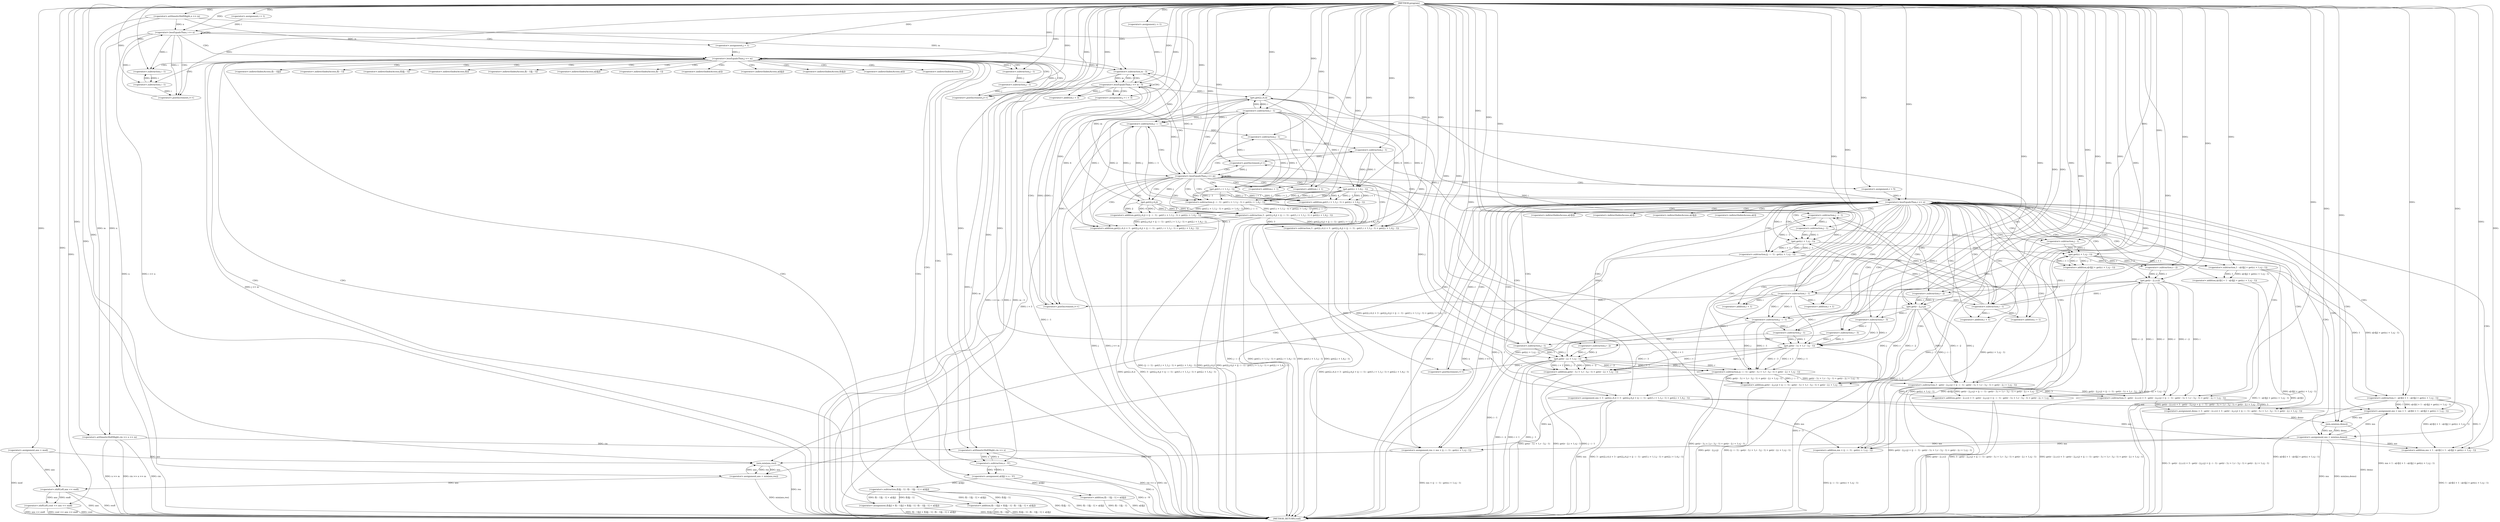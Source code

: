 digraph "program" {  
"1000146" [label = "(METHOD,program)" ]
"1000428" [label = "(METHOD_RETURN,void)" ]
"1000148" [label = "(<operator>.arithmeticShiftRight,cin >> n >> m)" ]
"1000226" [label = "(<operator>.assignment,ans = mod)" ]
"1000423" [label = "(<operator>.shiftLeft,cout << ans << endl)" ]
"1000155" [label = "(<operator>.assignment,i = 1)" ]
"1000158" [label = "(<operator>.lessEqualsThan,i <= n)" ]
"1000161" [label = "(<operator>.postIncrement,i++)" ]
"1000231" [label = "(<operator>.assignment,i = 1)" ]
"1000234" [label = "(<operator>.lessEqualsThan,i <= m - 3)" ]
"1000239" [label = "(<operator>.postIncrement,i++)" ]
"1000150" [label = "(<operator>.arithmeticShiftRight,n >> m)" ]
"1000425" [label = "(<operator>.shiftLeft,ans << endl)" ]
"1000166" [label = "(<operator>.assignment,j = 1)" ]
"1000169" [label = "(<operator>.lessEqualsThan,j <= m)" ]
"1000172" [label = "(<operator>.postIncrement,j++)" ]
"1000236" [label = "(<operator>.subtraction,m - 3)" ]
"1000244" [label = "(<operator>.assignment,j = i + 3)" ]
"1000249" [label = "(<operator>.lessEqualsThan,j <= m)" ]
"1000252" [label = "(<operator>.postIncrement,j++)" ]
"1000176" [label = "(<operator>.arithmeticShiftRight,cin >> x)" ]
"1000179" [label = "(<operator>.assignment,a[i][j] = x - '0')" ]
"1000188" [label = "(<operator>.assignment,f[i][j] = f[i - 1][j] + f[i][j - 1] - f[i - 1][j - 1] + a[i][j])" ]
"1000256" [label = "(<operator>.assignment,mn = 3 - get(2,i,4,i) + 3 - get(2,j,4,j) + (j - i - 1) - get(1,i + 1,1,j - 1) + get(2,i + 1,4,j - 1))" ]
"1000246" [label = "(<operator>.addition,i + 3)" ]
"1000301" [label = "(<operator>.assignment,r = 5)" ]
"1000304" [label = "(<operator>.lessEqualsThan,r <= n)" ]
"1000307" [label = "(<operator>.postIncrement,r++)" ]
"1000185" [label = "(<operator>.subtraction,x - '0')" ]
"1000194" [label = "(<operator>.addition,f[i - 1][j] + f[i][j - 1] - f[i - 1][j - 1] + a[i][j])" ]
"1000258" [label = "(<operator>.subtraction,3 - get(2,i,4,i) + 3 - get(2,j,4,j) + (j - i - 1) - get(1,i + 1,1,j - 1) + get(2,i + 1,4,j - 1))" ]
"1000311" [label = "(<operator>.assignment,res = mn + (j - i - 1) - get(r,i + 1,r,j - 1))" ]
"1000330" [label = "(<operator>.assignment,ans = min(ans,res))" ]
"1000335" [label = "(<operator>.assignment,mn = mn + 1 - a[r][i] + 1 - a[r][j] + get(r,i + 1,r,j - 1))" ]
"1000365" [label = "(<operator>.assignment,demo = 3 - get(r - 2,i,r,i) + 3 - get(r - 2,j,r,j) + (j - i - 1) - get(r - 3,i + 1,r - 3,j - 1) + get(r - 2,i + 1,r,j - 1))" ]
"1000418" [label = "(<operator>.assignment,mn = min(mn,demo))" ]
"1000202" [label = "(<operator>.subtraction,f[i][j - 1] - f[i - 1][j - 1] + a[i][j])" ]
"1000260" [label = "(<operator>.addition,get(2,i,4,i) + 3 - get(2,j,4,j) + (j - i - 1) - get(1,i + 1,1,j - 1) + get(2,i + 1,4,j - 1))" ]
"1000210" [label = "(<operator>.addition,f[i - 1][j - 1] + a[i][j])" ]
"1000261" [label = "(get,get(2,i,4,i))" ]
"1000266" [label = "(<operator>.subtraction,3 - get(2,j,4,j) + (j - i - 1) - get(1,i + 1,1,j - 1) + get(2,i + 1,4,j - 1))" ]
"1000313" [label = "(<operator>.addition,mn + (j - i - 1) - get(r,i + 1,r,j - 1))" ]
"1000332" [label = "(min,min(ans,res))" ]
"1000337" [label = "(<operator>.addition,mn + 1 - a[r][i] + 1 - a[r][j] + get(r,i + 1,r,j - 1))" ]
"1000367" [label = "(<operator>.subtraction,3 - get(r - 2,i,r,i) + 3 - get(r - 2,j,r,j) + (j - i - 1) - get(r - 3,i + 1,r - 3,j - 1) + get(r - 2,i + 1,r,j - 1))" ]
"1000420" [label = "(min,min(mn,demo))" ]
"1000198" [label = "(<operator>.subtraction,i - 1)" ]
"1000207" [label = "(<operator>.subtraction,j - 1)" ]
"1000268" [label = "(<operator>.addition,get(2,j,4,j) + (j - i - 1) - get(1,i + 1,1,j - 1) + get(2,i + 1,4,j - 1))" ]
"1000315" [label = "(<operator>.subtraction,(j - i - 1) - get(r,i + 1,r,j - 1))" ]
"1000339" [label = "(<operator>.subtraction,1 - a[r][i] + 1 - a[r][j] + get(r,i + 1,r,j - 1))" ]
"1000369" [label = "(<operator>.addition,get(r - 2,i,r,i) + 3 - get(r - 2,j,r,j) + (j - i - 1) - get(r - 3,i + 1,r - 3,j - 1) + get(r - 2,i + 1,r,j - 1))" ]
"1000217" [label = "(<operator>.subtraction,j - 1)" ]
"1000269" [label = "(get,get(2,j,4,j))" ]
"1000274" [label = "(<operator>.subtraction,(j - i - 1) - get(1,i + 1,1,j - 1) + get(2,i + 1,4,j - 1))" ]
"1000316" [label = "(<operator>.subtraction,j - i - 1)" ]
"1000321" [label = "(get,get(r,i + 1,r,j - 1))" ]
"1000341" [label = "(<operator>.addition,a[r][i] + 1 - a[r][j] + get(r,i + 1,r,j - 1))" ]
"1000370" [label = "(get,get(r - 2,i,r,i))" ]
"1000377" [label = "(<operator>.subtraction,3 - get(r - 2,j,r,j) + (j - i - 1) - get(r - 3,i + 1,r - 3,j - 1) + get(r - 2,i + 1,r,j - 1))" ]
"1000214" [label = "(<operator>.subtraction,i - 1)" ]
"1000275" [label = "(<operator>.subtraction,j - i - 1)" ]
"1000280" [label = "(<operator>.addition,get(1,i + 1,1,j - 1) + get(2,i + 1,4,j - 1))" ]
"1000318" [label = "(<operator>.subtraction,i - 1)" ]
"1000323" [label = "(<operator>.addition,i + 1)" ]
"1000327" [label = "(<operator>.subtraction,j - 1)" ]
"1000347" [label = "(<operator>.subtraction,1 - a[r][j] + get(r,i + 1,r,j - 1))" ]
"1000371" [label = "(<operator>.subtraction,r - 2)" ]
"1000379" [label = "(<operator>.addition,get(r - 2,j,r,j) + (j - i - 1) - get(r - 3,i + 1,r - 3,j - 1) + get(r - 2,i + 1,r,j - 1))" ]
"1000277" [label = "(<operator>.subtraction,i - 1)" ]
"1000281" [label = "(get,get(1,i + 1,1,j - 1))" ]
"1000290" [label = "(get,get(2,i + 1,4,j - 1))" ]
"1000349" [label = "(<operator>.addition,a[r][j] + get(r,i + 1,r,j - 1))" ]
"1000380" [label = "(get,get(r - 2,j,r,j))" ]
"1000387" [label = "(<operator>.subtraction,(j - i - 1) - get(r - 3,i + 1,r - 3,j - 1) + get(r - 2,i + 1,r,j - 1))" ]
"1000283" [label = "(<operator>.addition,i + 1)" ]
"1000287" [label = "(<operator>.subtraction,j - 1)" ]
"1000292" [label = "(<operator>.addition,i + 1)" ]
"1000296" [label = "(<operator>.subtraction,j - 1)" ]
"1000355" [label = "(get,get(r,i + 1,r,j - 1))" ]
"1000381" [label = "(<operator>.subtraction,r - 2)" ]
"1000388" [label = "(<operator>.subtraction,j - i - 1)" ]
"1000393" [label = "(<operator>.addition,get(r - 3,i + 1,r - 3,j - 1) + get(r - 2,i + 1,r,j - 1))" ]
"1000357" [label = "(<operator>.addition,i + 1)" ]
"1000361" [label = "(<operator>.subtraction,j - 1)" ]
"1000390" [label = "(<operator>.subtraction,i - 1)" ]
"1000394" [label = "(get,get(r - 3,i + 1,r - 3,j - 1))" ]
"1000407" [label = "(get,get(r - 2,i + 1,r,j - 1))" ]
"1000395" [label = "(<operator>.subtraction,r - 3)" ]
"1000398" [label = "(<operator>.addition,i + 1)" ]
"1000401" [label = "(<operator>.subtraction,r - 3)" ]
"1000404" [label = "(<operator>.subtraction,j - 1)" ]
"1000408" [label = "(<operator>.subtraction,r - 2)" ]
"1000411" [label = "(<operator>.addition,i + 1)" ]
"1000415" [label = "(<operator>.subtraction,j - 1)" ]
"1000180" [label = "(<operator>.indirectIndexAccess,a[i][j])" ]
"1000189" [label = "(<operator>.indirectIndexAccess,f[i][j])" ]
"1000181" [label = "(<operator>.indirectIndexAccess,a[i])" ]
"1000190" [label = "(<operator>.indirectIndexAccess,f[i])" ]
"1000195" [label = "(<operator>.indirectIndexAccess,f[i - 1][j])" ]
"1000196" [label = "(<operator>.indirectIndexAccess,f[i - 1])" ]
"1000203" [label = "(<operator>.indirectIndexAccess,f[i][j - 1])" ]
"1000204" [label = "(<operator>.indirectIndexAccess,f[i])" ]
"1000211" [label = "(<operator>.indirectIndexAccess,f[i - 1][j - 1])" ]
"1000220" [label = "(<operator>.indirectIndexAccess,a[i][j])" ]
"1000212" [label = "(<operator>.indirectIndexAccess,f[i - 1])" ]
"1000221" [label = "(<operator>.indirectIndexAccess,a[i])" ]
"1000342" [label = "(<operator>.indirectIndexAccess,a[r][i])" ]
"1000343" [label = "(<operator>.indirectIndexAccess,a[r])" ]
"1000350" [label = "(<operator>.indirectIndexAccess,a[r][j])" ]
"1000351" [label = "(<operator>.indirectIndexAccess,a[r])" ]
  "1000148" -> "1000428"  [ label = "DDG: cin"] 
  "1000148" -> "1000428"  [ label = "DDG: n >> m"] 
  "1000148" -> "1000428"  [ label = "DDG: cin >> n >> m"] 
  "1000158" -> "1000428"  [ label = "DDG: n"] 
  "1000158" -> "1000428"  [ label = "DDG: i <= n"] 
  "1000234" -> "1000428"  [ label = "DDG: i"] 
  "1000236" -> "1000428"  [ label = "DDG: m"] 
  "1000234" -> "1000428"  [ label = "DDG: m - 3"] 
  "1000234" -> "1000428"  [ label = "DDG: i <= m - 3"] 
  "1000425" -> "1000428"  [ label = "DDG: ans"] 
  "1000423" -> "1000428"  [ label = "DDG: ans << endl"] 
  "1000423" -> "1000428"  [ label = "DDG: cout << ans << endl"] 
  "1000244" -> "1000428"  [ label = "DDG: i + 3"] 
  "1000249" -> "1000428"  [ label = "DDG: j"] 
  "1000249" -> "1000428"  [ label = "DDG: j <= m"] 
  "1000256" -> "1000428"  [ label = "DDG: mn"] 
  "1000260" -> "1000428"  [ label = "DDG: get(2,i,4,i)"] 
  "1000268" -> "1000428"  [ label = "DDG: get(2,j,4,j)"] 
  "1000275" -> "1000428"  [ label = "DDG: i - 1"] 
  "1000274" -> "1000428"  [ label = "DDG: j - i - 1"] 
  "1000280" -> "1000428"  [ label = "DDG: get(1,i + 1,1,j - 1)"] 
  "1000290" -> "1000428"  [ label = "DDG: i + 1"] 
  "1000290" -> "1000428"  [ label = "DDG: j - 1"] 
  "1000280" -> "1000428"  [ label = "DDG: get(2,i + 1,4,j - 1)"] 
  "1000274" -> "1000428"  [ label = "DDG: get(1,i + 1,1,j - 1) + get(2,i + 1,4,j - 1)"] 
  "1000268" -> "1000428"  [ label = "DDG: (j - i - 1) - get(1,i + 1,1,j - 1) + get(2,i + 1,4,j - 1)"] 
  "1000266" -> "1000428"  [ label = "DDG: get(2,j,4,j) + (j - i - 1) - get(1,i + 1,1,j - 1) + get(2,i + 1,4,j - 1)"] 
  "1000260" -> "1000428"  [ label = "DDG: 3 - get(2,j,4,j) + (j - i - 1) - get(1,i + 1,1,j - 1) + get(2,i + 1,4,j - 1)"] 
  "1000258" -> "1000428"  [ label = "DDG: get(2,i,4,i) + 3 - get(2,j,4,j) + (j - i - 1) - get(1,i + 1,1,j - 1) + get(2,i + 1,4,j - 1)"] 
  "1000256" -> "1000428"  [ label = "DDG: 3 - get(2,i,4,i) + 3 - get(2,j,4,j) + (j - i - 1) - get(1,i + 1,1,j - 1) + get(2,i + 1,4,j - 1)"] 
  "1000304" -> "1000428"  [ label = "DDG: r"] 
  "1000304" -> "1000428"  [ label = "DDG: n"] 
  "1000304" -> "1000428"  [ label = "DDG: r <= n"] 
  "1000313" -> "1000428"  [ label = "DDG: (j - i - 1) - get(r,i + 1,r,j - 1)"] 
  "1000311" -> "1000428"  [ label = "DDG: mn + (j - i - 1) - get(r,i + 1,r,j - 1)"] 
  "1000332" -> "1000428"  [ label = "DDG: res"] 
  "1000330" -> "1000428"  [ label = "DDG: min(ans,res)"] 
  "1000341" -> "1000428"  [ label = "DDG: a[r][i]"] 
  "1000349" -> "1000428"  [ label = "DDG: a[r][j]"] 
  "1000349" -> "1000428"  [ label = "DDG: get(r,i + 1,r,j - 1)"] 
  "1000347" -> "1000428"  [ label = "DDG: a[r][j] + get(r,i + 1,r,j - 1)"] 
  "1000341" -> "1000428"  [ label = "DDG: 1 - a[r][j] + get(r,i + 1,r,j - 1)"] 
  "1000339" -> "1000428"  [ label = "DDG: a[r][i] + 1 - a[r][j] + get(r,i + 1,r,j - 1)"] 
  "1000337" -> "1000428"  [ label = "DDG: 1 - a[r][i] + 1 - a[r][j] + get(r,i + 1,r,j - 1)"] 
  "1000335" -> "1000428"  [ label = "DDG: mn + 1 - a[r][i] + 1 - a[r][j] + get(r,i + 1,r,j - 1)"] 
  "1000369" -> "1000428"  [ label = "DDG: get(r - 2,i,r,i)"] 
  "1000379" -> "1000428"  [ label = "DDG: get(r - 2,j,r,j)"] 
  "1000388" -> "1000428"  [ label = "DDG: i - 1"] 
  "1000387" -> "1000428"  [ label = "DDG: j - i - 1"] 
  "1000394" -> "1000428"  [ label = "DDG: r - 3"] 
  "1000393" -> "1000428"  [ label = "DDG: get(r - 3,i + 1,r - 3,j - 1)"] 
  "1000407" -> "1000428"  [ label = "DDG: r - 2"] 
  "1000407" -> "1000428"  [ label = "DDG: i + 1"] 
  "1000407" -> "1000428"  [ label = "DDG: j - 1"] 
  "1000393" -> "1000428"  [ label = "DDG: get(r - 2,i + 1,r,j - 1)"] 
  "1000387" -> "1000428"  [ label = "DDG: get(r - 3,i + 1,r - 3,j - 1) + get(r - 2,i + 1,r,j - 1)"] 
  "1000379" -> "1000428"  [ label = "DDG: (j - i - 1) - get(r - 3,i + 1,r - 3,j - 1) + get(r - 2,i + 1,r,j - 1)"] 
  "1000377" -> "1000428"  [ label = "DDG: get(r - 2,j,r,j) + (j - i - 1) - get(r - 3,i + 1,r - 3,j - 1) + get(r - 2,i + 1,r,j - 1)"] 
  "1000369" -> "1000428"  [ label = "DDG: 3 - get(r - 2,j,r,j) + (j - i - 1) - get(r - 3,i + 1,r - 3,j - 1) + get(r - 2,i + 1,r,j - 1)"] 
  "1000367" -> "1000428"  [ label = "DDG: get(r - 2,i,r,i) + 3 - get(r - 2,j,r,j) + (j - i - 1) - get(r - 3,i + 1,r - 3,j - 1) + get(r - 2,i + 1,r,j - 1)"] 
  "1000365" -> "1000428"  [ label = "DDG: 3 - get(r - 2,i,r,i) + 3 - get(r - 2,j,r,j) + (j - i - 1) - get(r - 3,i + 1,r - 3,j - 1) + get(r - 2,i + 1,r,j - 1)"] 
  "1000418" -> "1000428"  [ label = "DDG: mn"] 
  "1000420" -> "1000428"  [ label = "DDG: demo"] 
  "1000418" -> "1000428"  [ label = "DDG: min(mn,demo)"] 
  "1000169" -> "1000428"  [ label = "DDG: j"] 
  "1000169" -> "1000428"  [ label = "DDG: j <= m"] 
  "1000176" -> "1000428"  [ label = "DDG: cin"] 
  "1000176" -> "1000428"  [ label = "DDG: cin >> x"] 
  "1000185" -> "1000428"  [ label = "DDG: x"] 
  "1000179" -> "1000428"  [ label = "DDG: x - '0'"] 
  "1000188" -> "1000428"  [ label = "DDG: f[i][j]"] 
  "1000194" -> "1000428"  [ label = "DDG: f[i - 1][j]"] 
  "1000202" -> "1000428"  [ label = "DDG: f[i][j - 1]"] 
  "1000210" -> "1000428"  [ label = "DDG: f[i - 1][j - 1]"] 
  "1000210" -> "1000428"  [ label = "DDG: a[i][j]"] 
  "1000202" -> "1000428"  [ label = "DDG: f[i - 1][j - 1] + a[i][j]"] 
  "1000194" -> "1000428"  [ label = "DDG: f[i][j - 1] - f[i - 1][j - 1] + a[i][j]"] 
  "1000188" -> "1000428"  [ label = "DDG: f[i - 1][j] + f[i][j - 1] - f[i - 1][j - 1] + a[i][j]"] 
  "1000226" -> "1000428"  [ label = "DDG: mod"] 
  "1000423" -> "1000428"  [ label = "DDG: cout"] 
  "1000425" -> "1000428"  [ label = "DDG: endl"] 
  "1000146" -> "1000226"  [ label = "DDG: "] 
  "1000146" -> "1000148"  [ label = "DDG: "] 
  "1000150" -> "1000148"  [ label = "DDG: n"] 
  "1000150" -> "1000148"  [ label = "DDG: m"] 
  "1000146" -> "1000155"  [ label = "DDG: "] 
  "1000146" -> "1000231"  [ label = "DDG: "] 
  "1000146" -> "1000423"  [ label = "DDG: "] 
  "1000425" -> "1000423"  [ label = "DDG: ans"] 
  "1000425" -> "1000423"  [ label = "DDG: endl"] 
  "1000146" -> "1000150"  [ label = "DDG: "] 
  "1000155" -> "1000158"  [ label = "DDG: i"] 
  "1000161" -> "1000158"  [ label = "DDG: i"] 
  "1000146" -> "1000158"  [ label = "DDG: "] 
  "1000150" -> "1000158"  [ label = "DDG: n"] 
  "1000158" -> "1000161"  [ label = "DDG: i"] 
  "1000214" -> "1000161"  [ label = "DDG: i"] 
  "1000146" -> "1000161"  [ label = "DDG: "] 
  "1000231" -> "1000234"  [ label = "DDG: i"] 
  "1000239" -> "1000234"  [ label = "DDG: i"] 
  "1000146" -> "1000234"  [ label = "DDG: "] 
  "1000236" -> "1000234"  [ label = "DDG: 3"] 
  "1000236" -> "1000234"  [ label = "DDG: m"] 
  "1000146" -> "1000239"  [ label = "DDG: "] 
  "1000234" -> "1000239"  [ label = "DDG: i"] 
  "1000277" -> "1000239"  [ label = "DDG: i"] 
  "1000390" -> "1000239"  [ label = "DDG: i"] 
  "1000226" -> "1000425"  [ label = "DDG: ans"] 
  "1000330" -> "1000425"  [ label = "DDG: ans"] 
  "1000146" -> "1000425"  [ label = "DDG: "] 
  "1000146" -> "1000166"  [ label = "DDG: "] 
  "1000150" -> "1000236"  [ label = "DDG: m"] 
  "1000249" -> "1000236"  [ label = "DDG: m"] 
  "1000169" -> "1000236"  [ label = "DDG: m"] 
  "1000146" -> "1000236"  [ label = "DDG: "] 
  "1000234" -> "1000244"  [ label = "DDG: i"] 
  "1000146" -> "1000244"  [ label = "DDG: "] 
  "1000166" -> "1000169"  [ label = "DDG: j"] 
  "1000172" -> "1000169"  [ label = "DDG: j"] 
  "1000146" -> "1000169"  [ label = "DDG: "] 
  "1000150" -> "1000169"  [ label = "DDG: m"] 
  "1000217" -> "1000172"  [ label = "DDG: j"] 
  "1000146" -> "1000172"  [ label = "DDG: "] 
  "1000185" -> "1000179"  [ label = "DDG: '0'"] 
  "1000185" -> "1000179"  [ label = "DDG: x"] 
  "1000202" -> "1000188"  [ label = "DDG: f[i - 1][j - 1] + a[i][j]"] 
  "1000202" -> "1000188"  [ label = "DDG: f[i][j - 1]"] 
  "1000244" -> "1000249"  [ label = "DDG: j"] 
  "1000252" -> "1000249"  [ label = "DDG: j"] 
  "1000146" -> "1000249"  [ label = "DDG: "] 
  "1000236" -> "1000249"  [ label = "DDG: m"] 
  "1000296" -> "1000252"  [ label = "DDG: j"] 
  "1000415" -> "1000252"  [ label = "DDG: j"] 
  "1000146" -> "1000252"  [ label = "DDG: "] 
  "1000258" -> "1000256"  [ label = "DDG: get(2,i,4,i) + 3 - get(2,j,4,j) + (j - i - 1) - get(1,i + 1,1,j - 1) + get(2,i + 1,4,j - 1)"] 
  "1000258" -> "1000256"  [ label = "DDG: 3"] 
  "1000148" -> "1000176"  [ label = "DDG: cin"] 
  "1000146" -> "1000176"  [ label = "DDG: "] 
  "1000185" -> "1000176"  [ label = "DDG: x"] 
  "1000234" -> "1000246"  [ label = "DDG: i"] 
  "1000146" -> "1000246"  [ label = "DDG: "] 
  "1000146" -> "1000256"  [ label = "DDG: "] 
  "1000146" -> "1000301"  [ label = "DDG: "] 
  "1000176" -> "1000185"  [ label = "DDG: x"] 
  "1000146" -> "1000185"  [ label = "DDG: "] 
  "1000202" -> "1000194"  [ label = "DDG: f[i - 1][j - 1] + a[i][j]"] 
  "1000202" -> "1000194"  [ label = "DDG: f[i][j - 1]"] 
  "1000146" -> "1000258"  [ label = "DDG: "] 
  "1000261" -> "1000258"  [ label = "DDG: i"] 
  "1000261" -> "1000258"  [ label = "DDG: 2"] 
  "1000261" -> "1000258"  [ label = "DDG: 4"] 
  "1000266" -> "1000258"  [ label = "DDG: 3"] 
  "1000266" -> "1000258"  [ label = "DDG: get(2,j,4,j) + (j - i - 1) - get(1,i + 1,1,j - 1) + get(2,i + 1,4,j - 1)"] 
  "1000301" -> "1000304"  [ label = "DDG: r"] 
  "1000307" -> "1000304"  [ label = "DDG: r"] 
  "1000146" -> "1000304"  [ label = "DDG: "] 
  "1000158" -> "1000304"  [ label = "DDG: n"] 
  "1000407" -> "1000307"  [ label = "DDG: r"] 
  "1000146" -> "1000307"  [ label = "DDG: "] 
  "1000315" -> "1000311"  [ label = "DDG: j - i - 1"] 
  "1000315" -> "1000311"  [ label = "DDG: get(r,i + 1,r,j - 1)"] 
  "1000256" -> "1000311"  [ label = "DDG: mn"] 
  "1000418" -> "1000311"  [ label = "DDG: mn"] 
  "1000146" -> "1000311"  [ label = "DDG: "] 
  "1000332" -> "1000330"  [ label = "DDG: ans"] 
  "1000332" -> "1000330"  [ label = "DDG: res"] 
  "1000339" -> "1000335"  [ label = "DDG: a[r][i] + 1 - a[r][j] + get(r,i + 1,r,j - 1)"] 
  "1000339" -> "1000335"  [ label = "DDG: 1"] 
  "1000146" -> "1000335"  [ label = "DDG: "] 
  "1000256" -> "1000335"  [ label = "DDG: mn"] 
  "1000418" -> "1000335"  [ label = "DDG: mn"] 
  "1000367" -> "1000365"  [ label = "DDG: get(r - 2,i,r,i) + 3 - get(r - 2,j,r,j) + (j - i - 1) - get(r - 3,i + 1,r - 3,j - 1) + get(r - 2,i + 1,r,j - 1)"] 
  "1000367" -> "1000365"  [ label = "DDG: 3"] 
  "1000420" -> "1000418"  [ label = "DDG: demo"] 
  "1000420" -> "1000418"  [ label = "DDG: mn"] 
  "1000179" -> "1000202"  [ label = "DDG: a[i][j]"] 
  "1000261" -> "1000260"  [ label = "DDG: i"] 
  "1000261" -> "1000260"  [ label = "DDG: 2"] 
  "1000261" -> "1000260"  [ label = "DDG: 4"] 
  "1000266" -> "1000260"  [ label = "DDG: 3"] 
  "1000266" -> "1000260"  [ label = "DDG: get(2,j,4,j) + (j - i - 1) - get(1,i + 1,1,j - 1) + get(2,i + 1,4,j - 1)"] 
  "1000146" -> "1000330"  [ label = "DDG: "] 
  "1000146" -> "1000365"  [ label = "DDG: "] 
  "1000146" -> "1000418"  [ label = "DDG: "] 
  "1000179" -> "1000210"  [ label = "DDG: a[i][j]"] 
  "1000146" -> "1000261"  [ label = "DDG: "] 
  "1000234" -> "1000261"  [ label = "DDG: i"] 
  "1000277" -> "1000261"  [ label = "DDG: i"] 
  "1000390" -> "1000261"  [ label = "DDG: i"] 
  "1000146" -> "1000266"  [ label = "DDG: "] 
  "1000269" -> "1000266"  [ label = "DDG: j"] 
  "1000269" -> "1000266"  [ label = "DDG: 2"] 
  "1000269" -> "1000266"  [ label = "DDG: 4"] 
  "1000274" -> "1000266"  [ label = "DDG: get(1,i + 1,1,j - 1) + get(2,i + 1,4,j - 1)"] 
  "1000274" -> "1000266"  [ label = "DDG: j - i - 1"] 
  "1000256" -> "1000313"  [ label = "DDG: mn"] 
  "1000418" -> "1000313"  [ label = "DDG: mn"] 
  "1000146" -> "1000313"  [ label = "DDG: "] 
  "1000315" -> "1000313"  [ label = "DDG: j - i - 1"] 
  "1000315" -> "1000313"  [ label = "DDG: get(r,i + 1,r,j - 1)"] 
  "1000226" -> "1000332"  [ label = "DDG: ans"] 
  "1000330" -> "1000332"  [ label = "DDG: ans"] 
  "1000146" -> "1000332"  [ label = "DDG: "] 
  "1000311" -> "1000332"  [ label = "DDG: res"] 
  "1000146" -> "1000337"  [ label = "DDG: "] 
  "1000256" -> "1000337"  [ label = "DDG: mn"] 
  "1000418" -> "1000337"  [ label = "DDG: mn"] 
  "1000339" -> "1000337"  [ label = "DDG: a[r][i] + 1 - a[r][j] + get(r,i + 1,r,j - 1)"] 
  "1000339" -> "1000337"  [ label = "DDG: 1"] 
  "1000146" -> "1000367"  [ label = "DDG: "] 
  "1000370" -> "1000367"  [ label = "DDG: r - 2"] 
  "1000370" -> "1000367"  [ label = "DDG: i"] 
  "1000370" -> "1000367"  [ label = "DDG: r"] 
  "1000377" -> "1000367"  [ label = "DDG: get(r - 2,j,r,j) + (j - i - 1) - get(r - 3,i + 1,r - 3,j - 1) + get(r - 2,i + 1,r,j - 1)"] 
  "1000377" -> "1000367"  [ label = "DDG: 3"] 
  "1000335" -> "1000420"  [ label = "DDG: mn"] 
  "1000146" -> "1000420"  [ label = "DDG: "] 
  "1000365" -> "1000420"  [ label = "DDG: demo"] 
  "1000158" -> "1000198"  [ label = "DDG: i"] 
  "1000214" -> "1000198"  [ label = "DDG: i"] 
  "1000146" -> "1000198"  [ label = "DDG: "] 
  "1000169" -> "1000207"  [ label = "DDG: j"] 
  "1000146" -> "1000207"  [ label = "DDG: "] 
  "1000269" -> "1000268"  [ label = "DDG: j"] 
  "1000269" -> "1000268"  [ label = "DDG: 2"] 
  "1000269" -> "1000268"  [ label = "DDG: 4"] 
  "1000274" -> "1000268"  [ label = "DDG: get(1,i + 1,1,j - 1) + get(2,i + 1,4,j - 1)"] 
  "1000274" -> "1000268"  [ label = "DDG: j - i - 1"] 
  "1000316" -> "1000315"  [ label = "DDG: i - 1"] 
  "1000316" -> "1000315"  [ label = "DDG: j"] 
  "1000321" -> "1000315"  [ label = "DDG: i + 1"] 
  "1000321" -> "1000315"  [ label = "DDG: r"] 
  "1000321" -> "1000315"  [ label = "DDG: j - 1"] 
  "1000146" -> "1000339"  [ label = "DDG: "] 
  "1000347" -> "1000339"  [ label = "DDG: a[r][j] + get(r,i + 1,r,j - 1)"] 
  "1000347" -> "1000339"  [ label = "DDG: 1"] 
  "1000370" -> "1000369"  [ label = "DDG: r - 2"] 
  "1000370" -> "1000369"  [ label = "DDG: i"] 
  "1000370" -> "1000369"  [ label = "DDG: r"] 
  "1000377" -> "1000369"  [ label = "DDG: get(r - 2,j,r,j) + (j - i - 1) - get(r - 3,i + 1,r - 3,j - 1) + get(r - 2,i + 1,r,j - 1)"] 
  "1000377" -> "1000369"  [ label = "DDG: 3"] 
  "1000207" -> "1000217"  [ label = "DDG: j"] 
  "1000146" -> "1000217"  [ label = "DDG: "] 
  "1000146" -> "1000269"  [ label = "DDG: "] 
  "1000249" -> "1000269"  [ label = "DDG: j"] 
  "1000275" -> "1000274"  [ label = "DDG: j"] 
  "1000275" -> "1000274"  [ label = "DDG: i - 1"] 
  "1000290" -> "1000274"  [ label = "DDG: 4"] 
  "1000290" -> "1000274"  [ label = "DDG: j - 1"] 
  "1000290" -> "1000274"  [ label = "DDG: 2"] 
  "1000290" -> "1000274"  [ label = "DDG: i + 1"] 
  "1000281" -> "1000274"  [ label = "DDG: j - 1"] 
  "1000281" -> "1000274"  [ label = "DDG: i + 1"] 
  "1000281" -> "1000274"  [ label = "DDG: 1"] 
  "1000296" -> "1000316"  [ label = "DDG: j"] 
  "1000415" -> "1000316"  [ label = "DDG: j"] 
  "1000146" -> "1000316"  [ label = "DDG: "] 
  "1000318" -> "1000316"  [ label = "DDG: 1"] 
  "1000318" -> "1000316"  [ label = "DDG: i"] 
  "1000304" -> "1000321"  [ label = "DDG: r"] 
  "1000146" -> "1000321"  [ label = "DDG: "] 
  "1000327" -> "1000321"  [ label = "DDG: j"] 
  "1000327" -> "1000321"  [ label = "DDG: 1"] 
  "1000318" -> "1000321"  [ label = "DDG: i"] 
  "1000347" -> "1000341"  [ label = "DDG: a[r][j] + get(r,i + 1,r,j - 1)"] 
  "1000347" -> "1000341"  [ label = "DDG: 1"] 
  "1000371" -> "1000370"  [ label = "DDG: r"] 
  "1000371" -> "1000370"  [ label = "DDG: 2"] 
  "1000146" -> "1000370"  [ label = "DDG: "] 
  "1000318" -> "1000370"  [ label = "DDG: i"] 
  "1000146" -> "1000377"  [ label = "DDG: "] 
  "1000380" -> "1000377"  [ label = "DDG: r - 2"] 
  "1000380" -> "1000377"  [ label = "DDG: j"] 
  "1000380" -> "1000377"  [ label = "DDG: r"] 
  "1000387" -> "1000377"  [ label = "DDG: get(r - 3,i + 1,r - 3,j - 1) + get(r - 2,i + 1,r,j - 1)"] 
  "1000387" -> "1000377"  [ label = "DDG: j - i - 1"] 
  "1000198" -> "1000214"  [ label = "DDG: i"] 
  "1000146" -> "1000214"  [ label = "DDG: "] 
  "1000269" -> "1000275"  [ label = "DDG: j"] 
  "1000146" -> "1000275"  [ label = "DDG: "] 
  "1000277" -> "1000275"  [ label = "DDG: i"] 
  "1000277" -> "1000275"  [ label = "DDG: 1"] 
  "1000281" -> "1000280"  [ label = "DDG: j - 1"] 
  "1000281" -> "1000280"  [ label = "DDG: i + 1"] 
  "1000281" -> "1000280"  [ label = "DDG: 1"] 
  "1000290" -> "1000280"  [ label = "DDG: 4"] 
  "1000290" -> "1000280"  [ label = "DDG: j - 1"] 
  "1000290" -> "1000280"  [ label = "DDG: 2"] 
  "1000290" -> "1000280"  [ label = "DDG: i + 1"] 
  "1000146" -> "1000318"  [ label = "DDG: "] 
  "1000277" -> "1000318"  [ label = "DDG: i"] 
  "1000390" -> "1000318"  [ label = "DDG: i"] 
  "1000318" -> "1000323"  [ label = "DDG: i"] 
  "1000146" -> "1000323"  [ label = "DDG: "] 
  "1000316" -> "1000327"  [ label = "DDG: j"] 
  "1000146" -> "1000327"  [ label = "DDG: "] 
  "1000146" -> "1000347"  [ label = "DDG: "] 
  "1000355" -> "1000347"  [ label = "DDG: r"] 
  "1000355" -> "1000347"  [ label = "DDG: j - 1"] 
  "1000355" -> "1000347"  [ label = "DDG: i + 1"] 
  "1000355" -> "1000371"  [ label = "DDG: r"] 
  "1000146" -> "1000371"  [ label = "DDG: "] 
  "1000380" -> "1000379"  [ label = "DDG: r - 2"] 
  "1000380" -> "1000379"  [ label = "DDG: j"] 
  "1000380" -> "1000379"  [ label = "DDG: r"] 
  "1000387" -> "1000379"  [ label = "DDG: get(r - 3,i + 1,r - 3,j - 1) + get(r - 2,i + 1,r,j - 1)"] 
  "1000387" -> "1000379"  [ label = "DDG: j - i - 1"] 
  "1000261" -> "1000277"  [ label = "DDG: i"] 
  "1000146" -> "1000277"  [ label = "DDG: "] 
  "1000146" -> "1000281"  [ label = "DDG: "] 
  "1000277" -> "1000281"  [ label = "DDG: i"] 
  "1000287" -> "1000281"  [ label = "DDG: j"] 
  "1000287" -> "1000281"  [ label = "DDG: 1"] 
  "1000146" -> "1000290"  [ label = "DDG: "] 
  "1000296" -> "1000290"  [ label = "DDG: j"] 
  "1000296" -> "1000290"  [ label = "DDG: 1"] 
  "1000277" -> "1000290"  [ label = "DDG: i"] 
  "1000355" -> "1000349"  [ label = "DDG: r"] 
  "1000355" -> "1000349"  [ label = "DDG: j - 1"] 
  "1000355" -> "1000349"  [ label = "DDG: i + 1"] 
  "1000381" -> "1000380"  [ label = "DDG: 2"] 
  "1000381" -> "1000380"  [ label = "DDG: r"] 
  "1000361" -> "1000380"  [ label = "DDG: j"] 
  "1000146" -> "1000380"  [ label = "DDG: "] 
  "1000388" -> "1000387"  [ label = "DDG: i - 1"] 
  "1000388" -> "1000387"  [ label = "DDG: j"] 
  "1000407" -> "1000387"  [ label = "DDG: j - 1"] 
  "1000407" -> "1000387"  [ label = "DDG: r"] 
  "1000407" -> "1000387"  [ label = "DDG: r - 2"] 
  "1000407" -> "1000387"  [ label = "DDG: i + 1"] 
  "1000394" -> "1000387"  [ label = "DDG: j - 1"] 
  "1000394" -> "1000387"  [ label = "DDG: r - 3"] 
  "1000394" -> "1000387"  [ label = "DDG: i + 1"] 
  "1000277" -> "1000283"  [ label = "DDG: i"] 
  "1000146" -> "1000283"  [ label = "DDG: "] 
  "1000275" -> "1000287"  [ label = "DDG: j"] 
  "1000146" -> "1000287"  [ label = "DDG: "] 
  "1000146" -> "1000292"  [ label = "DDG: "] 
  "1000277" -> "1000292"  [ label = "DDG: i"] 
  "1000287" -> "1000296"  [ label = "DDG: j"] 
  "1000146" -> "1000296"  [ label = "DDG: "] 
  "1000321" -> "1000355"  [ label = "DDG: r"] 
  "1000146" -> "1000355"  [ label = "DDG: "] 
  "1000361" -> "1000355"  [ label = "DDG: 1"] 
  "1000361" -> "1000355"  [ label = "DDG: j"] 
  "1000318" -> "1000355"  [ label = "DDG: i"] 
  "1000370" -> "1000381"  [ label = "DDG: r"] 
  "1000146" -> "1000381"  [ label = "DDG: "] 
  "1000380" -> "1000388"  [ label = "DDG: j"] 
  "1000146" -> "1000388"  [ label = "DDG: "] 
  "1000390" -> "1000388"  [ label = "DDG: 1"] 
  "1000390" -> "1000388"  [ label = "DDG: i"] 
  "1000394" -> "1000393"  [ label = "DDG: j - 1"] 
  "1000394" -> "1000393"  [ label = "DDG: r - 3"] 
  "1000394" -> "1000393"  [ label = "DDG: i + 1"] 
  "1000407" -> "1000393"  [ label = "DDG: j - 1"] 
  "1000407" -> "1000393"  [ label = "DDG: r"] 
  "1000407" -> "1000393"  [ label = "DDG: r - 2"] 
  "1000407" -> "1000393"  [ label = "DDG: i + 1"] 
  "1000146" -> "1000357"  [ label = "DDG: "] 
  "1000318" -> "1000357"  [ label = "DDG: i"] 
  "1000327" -> "1000361"  [ label = "DDG: j"] 
  "1000146" -> "1000361"  [ label = "DDG: "] 
  "1000370" -> "1000390"  [ label = "DDG: i"] 
  "1000146" -> "1000390"  [ label = "DDG: "] 
  "1000395" -> "1000394"  [ label = "DDG: 3"] 
  "1000395" -> "1000394"  [ label = "DDG: r"] 
  "1000401" -> "1000394"  [ label = "DDG: 3"] 
  "1000401" -> "1000394"  [ label = "DDG: r"] 
  "1000404" -> "1000394"  [ label = "DDG: 1"] 
  "1000404" -> "1000394"  [ label = "DDG: j"] 
  "1000390" -> "1000394"  [ label = "DDG: i"] 
  "1000146" -> "1000394"  [ label = "DDG: "] 
  "1000408" -> "1000407"  [ label = "DDG: 2"] 
  "1000408" -> "1000407"  [ label = "DDG: r"] 
  "1000415" -> "1000407"  [ label = "DDG: 1"] 
  "1000415" -> "1000407"  [ label = "DDG: j"] 
  "1000146" -> "1000407"  [ label = "DDG: "] 
  "1000390" -> "1000407"  [ label = "DDG: i"] 
  "1000380" -> "1000395"  [ label = "DDG: r"] 
  "1000146" -> "1000395"  [ label = "DDG: "] 
  "1000390" -> "1000398"  [ label = "DDG: i"] 
  "1000146" -> "1000398"  [ label = "DDG: "] 
  "1000395" -> "1000401"  [ label = "DDG: r"] 
  "1000146" -> "1000401"  [ label = "DDG: "] 
  "1000388" -> "1000404"  [ label = "DDG: j"] 
  "1000146" -> "1000404"  [ label = "DDG: "] 
  "1000401" -> "1000408"  [ label = "DDG: r"] 
  "1000146" -> "1000408"  [ label = "DDG: "] 
  "1000146" -> "1000411"  [ label = "DDG: "] 
  "1000390" -> "1000411"  [ label = "DDG: i"] 
  "1000404" -> "1000415"  [ label = "DDG: j"] 
  "1000146" -> "1000415"  [ label = "DDG: "] 
  "1000158" -> "1000161"  [ label = "CDG: "] 
  "1000158" -> "1000169"  [ label = "CDG: "] 
  "1000158" -> "1000158"  [ label = "CDG: "] 
  "1000158" -> "1000166"  [ label = "CDG: "] 
  "1000234" -> "1000244"  [ label = "CDG: "] 
  "1000234" -> "1000234"  [ label = "CDG: "] 
  "1000234" -> "1000249"  [ label = "CDG: "] 
  "1000234" -> "1000236"  [ label = "CDG: "] 
  "1000234" -> "1000239"  [ label = "CDG: "] 
  "1000234" -> "1000246"  [ label = "CDG: "] 
  "1000169" -> "1000180"  [ label = "CDG: "] 
  "1000169" -> "1000210"  [ label = "CDG: "] 
  "1000169" -> "1000188"  [ label = "CDG: "] 
  "1000169" -> "1000220"  [ label = "CDG: "] 
  "1000169" -> "1000214"  [ label = "CDG: "] 
  "1000169" -> "1000190"  [ label = "CDG: "] 
  "1000169" -> "1000194"  [ label = "CDG: "] 
  "1000169" -> "1000176"  [ label = "CDG: "] 
  "1000169" -> "1000195"  [ label = "CDG: "] 
  "1000169" -> "1000212"  [ label = "CDG: "] 
  "1000169" -> "1000189"  [ label = "CDG: "] 
  "1000169" -> "1000169"  [ label = "CDG: "] 
  "1000169" -> "1000203"  [ label = "CDG: "] 
  "1000169" -> "1000181"  [ label = "CDG: "] 
  "1000169" -> "1000211"  [ label = "CDG: "] 
  "1000169" -> "1000221"  [ label = "CDG: "] 
  "1000169" -> "1000204"  [ label = "CDG: "] 
  "1000169" -> "1000179"  [ label = "CDG: "] 
  "1000169" -> "1000217"  [ label = "CDG: "] 
  "1000169" -> "1000198"  [ label = "CDG: "] 
  "1000169" -> "1000185"  [ label = "CDG: "] 
  "1000169" -> "1000172"  [ label = "CDG: "] 
  "1000169" -> "1000196"  [ label = "CDG: "] 
  "1000169" -> "1000207"  [ label = "CDG: "] 
  "1000169" -> "1000202"  [ label = "CDG: "] 
  "1000249" -> "1000258"  [ label = "CDG: "] 
  "1000249" -> "1000268"  [ label = "CDG: "] 
  "1000249" -> "1000260"  [ label = "CDG: "] 
  "1000249" -> "1000274"  [ label = "CDG: "] 
  "1000249" -> "1000281"  [ label = "CDG: "] 
  "1000249" -> "1000269"  [ label = "CDG: "] 
  "1000249" -> "1000292"  [ label = "CDG: "] 
  "1000249" -> "1000280"  [ label = "CDG: "] 
  "1000249" -> "1000249"  [ label = "CDG: "] 
  "1000249" -> "1000287"  [ label = "CDG: "] 
  "1000249" -> "1000256"  [ label = "CDG: "] 
  "1000249" -> "1000277"  [ label = "CDG: "] 
  "1000249" -> "1000261"  [ label = "CDG: "] 
  "1000249" -> "1000304"  [ label = "CDG: "] 
  "1000249" -> "1000290"  [ label = "CDG: "] 
  "1000249" -> "1000266"  [ label = "CDG: "] 
  "1000249" -> "1000283"  [ label = "CDG: "] 
  "1000249" -> "1000296"  [ label = "CDG: "] 
  "1000249" -> "1000252"  [ label = "CDG: "] 
  "1000249" -> "1000301"  [ label = "CDG: "] 
  "1000249" -> "1000275"  [ label = "CDG: "] 
  "1000304" -> "1000332"  [ label = "CDG: "] 
  "1000304" -> "1000315"  [ label = "CDG: "] 
  "1000304" -> "1000387"  [ label = "CDG: "] 
  "1000304" -> "1000370"  [ label = "CDG: "] 
  "1000304" -> "1000321"  [ label = "CDG: "] 
  "1000304" -> "1000349"  [ label = "CDG: "] 
  "1000304" -> "1000404"  [ label = "CDG: "] 
  "1000304" -> "1000398"  [ label = "CDG: "] 
  "1000304" -> "1000330"  [ label = "CDG: "] 
  "1000304" -> "1000357"  [ label = "CDG: "] 
  "1000304" -> "1000316"  [ label = "CDG: "] 
  "1000304" -> "1000355"  [ label = "CDG: "] 
  "1000304" -> "1000394"  [ label = "CDG: "] 
  "1000304" -> "1000408"  [ label = "CDG: "] 
  "1000304" -> "1000367"  [ label = "CDG: "] 
  "1000304" -> "1000350"  [ label = "CDG: "] 
  "1000304" -> "1000307"  [ label = "CDG: "] 
  "1000304" -> "1000418"  [ label = "CDG: "] 
  "1000304" -> "1000377"  [ label = "CDG: "] 
  "1000304" -> "1000335"  [ label = "CDG: "] 
  "1000304" -> "1000393"  [ label = "CDG: "] 
  "1000304" -> "1000361"  [ label = "CDG: "] 
  "1000304" -> "1000381"  [ label = "CDG: "] 
  "1000304" -> "1000369"  [ label = "CDG: "] 
  "1000304" -> "1000379"  [ label = "CDG: "] 
  "1000304" -> "1000415"  [ label = "CDG: "] 
  "1000304" -> "1000337"  [ label = "CDG: "] 
  "1000304" -> "1000371"  [ label = "CDG: "] 
  "1000304" -> "1000313"  [ label = "CDG: "] 
  "1000304" -> "1000388"  [ label = "CDG: "] 
  "1000304" -> "1000407"  [ label = "CDG: "] 
  "1000304" -> "1000420"  [ label = "CDG: "] 
  "1000304" -> "1000318"  [ label = "CDG: "] 
  "1000304" -> "1000304"  [ label = "CDG: "] 
  "1000304" -> "1000311"  [ label = "CDG: "] 
  "1000304" -> "1000339"  [ label = "CDG: "] 
  "1000304" -> "1000341"  [ label = "CDG: "] 
  "1000304" -> "1000380"  [ label = "CDG: "] 
  "1000304" -> "1000342"  [ label = "CDG: "] 
  "1000304" -> "1000323"  [ label = "CDG: "] 
  "1000304" -> "1000401"  [ label = "CDG: "] 
  "1000304" -> "1000351"  [ label = "CDG: "] 
  "1000304" -> "1000365"  [ label = "CDG: "] 
  "1000304" -> "1000390"  [ label = "CDG: "] 
  "1000304" -> "1000347"  [ label = "CDG: "] 
  "1000304" -> "1000327"  [ label = "CDG: "] 
  "1000304" -> "1000343"  [ label = "CDG: "] 
  "1000304" -> "1000395"  [ label = "CDG: "] 
  "1000304" -> "1000411"  [ label = "CDG: "] 
}
